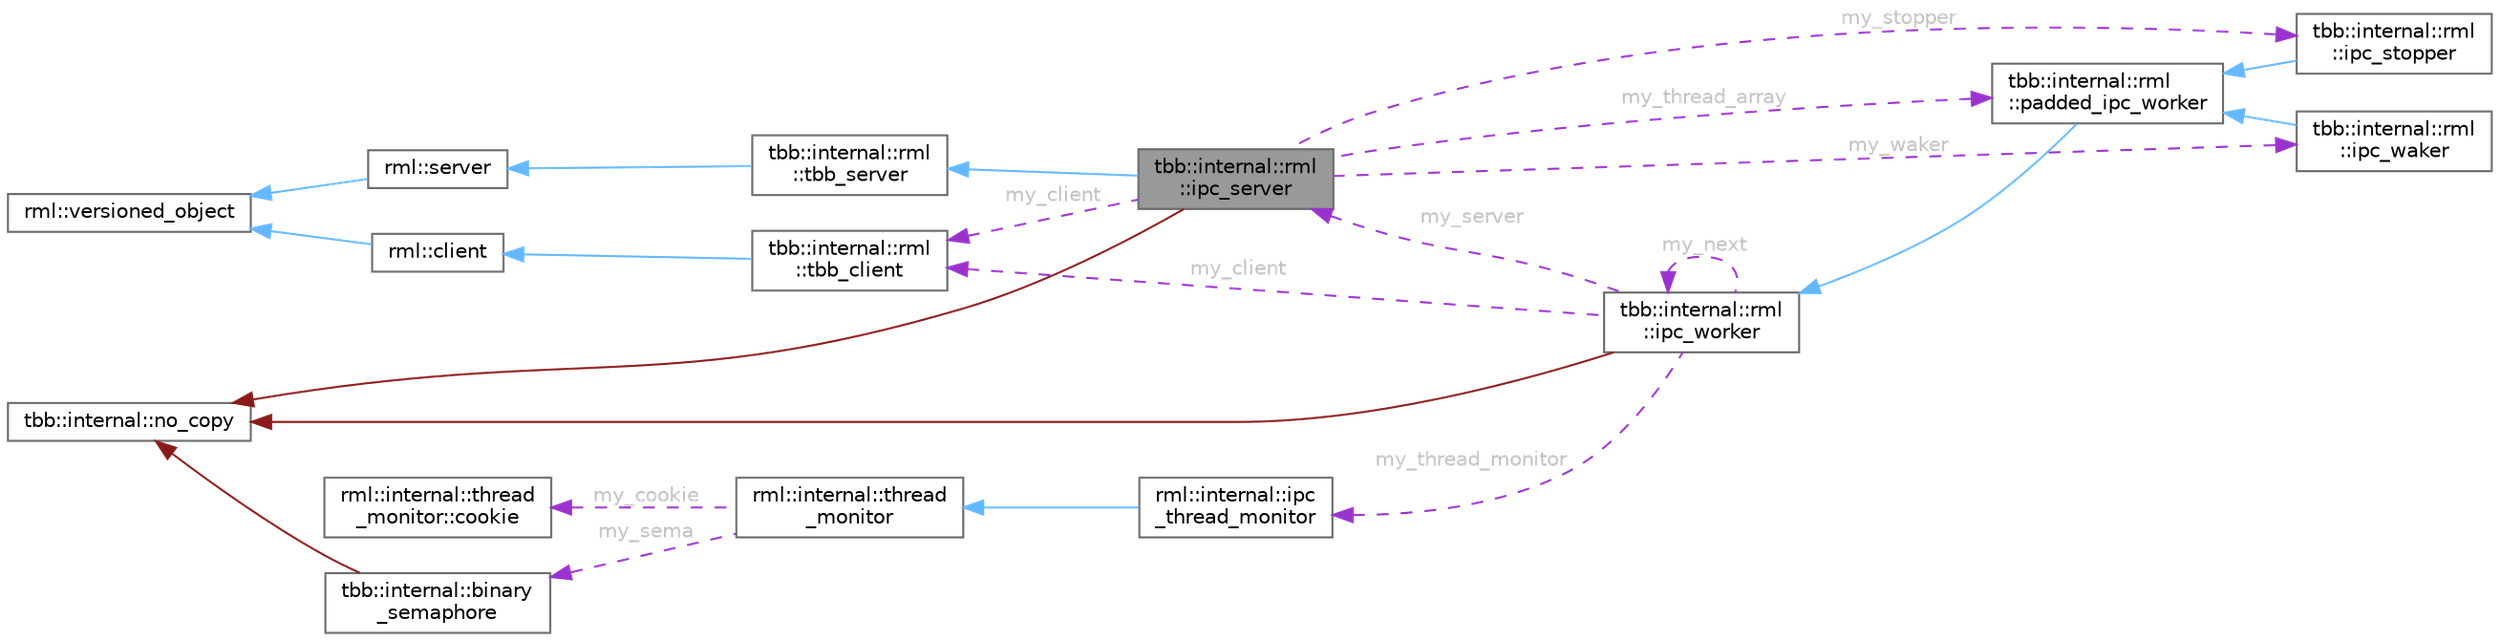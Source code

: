 digraph "tbb::internal::rml::ipc_server"
{
 // LATEX_PDF_SIZE
  bgcolor="transparent";
  edge [fontname=Helvetica,fontsize=10,labelfontname=Helvetica,labelfontsize=10];
  node [fontname=Helvetica,fontsize=10,shape=box,height=0.2,width=0.4];
  rankdir="LR";
  Node1 [id="Node000001",label="tbb::internal::rml\l::ipc_server",height=0.2,width=0.4,color="gray40", fillcolor="grey60", style="filled", fontcolor="black",tooltip=" "];
  Node2 -> Node1 [id="edge23_Node000001_Node000002",dir="back",color="steelblue1",style="solid",tooltip=" "];
  Node2 [id="Node000002",label="tbb::internal::rml\l::tbb_server",height=0.2,width=0.4,color="gray40", fillcolor="white", style="filled",URL="$classtbb_1_1internal_1_1rml_1_1tbb__server.html",tooltip="Represents a set of TBB worker threads provided by the server."];
  Node3 -> Node2 [id="edge24_Node000002_Node000003",dir="back",color="steelblue1",style="solid",tooltip=" "];
  Node3 [id="Node000003",label="rml::server",height=0.2,width=0.4,color="gray40", fillcolor="white", style="filled",URL="$classrml_1_1server.html",tooltip=" "];
  Node4 -> Node3 [id="edge25_Node000003_Node000004",dir="back",color="steelblue1",style="solid",tooltip=" "];
  Node4 [id="Node000004",label="rml::versioned_object",height=0.2,width=0.4,color="gray40", fillcolor="white", style="filled",URL="$classrml_1_1versioned__object.html",tooltip=" "];
  Node5 -> Node1 [id="edge26_Node000001_Node000005",dir="back",color="firebrick4",style="solid",tooltip=" "];
  Node5 [id="Node000005",label="tbb::internal::no_copy",height=0.2,width=0.4,color="gray40", fillcolor="white", style="filled",tooltip=" "];
  Node6 -> Node1 [id="edge27_Node000001_Node000006",dir="back",color="darkorchid3",style="dashed",tooltip=" ",label=" my_client",fontcolor="grey" ];
  Node6 [id="Node000006",label="tbb::internal::rml\l::tbb_client",height=0.2,width=0.4,color="gray40", fillcolor="white", style="filled",URL="$classtbb_1_1internal_1_1rml_1_1tbb__client.html",tooltip=" "];
  Node7 -> Node6 [id="edge28_Node000006_Node000007",dir="back",color="steelblue1",style="solid",tooltip=" "];
  Node7 [id="Node000007",label="rml::client",height=0.2,width=0.4,color="gray40", fillcolor="white", style="filled",URL="$classrml_1_1client.html",tooltip="Information that client provides to server when asking for a server."];
  Node4 -> Node7 [id="edge29_Node000007_Node000004",dir="back",color="steelblue1",style="solid",tooltip=" "];
  Node8 -> Node1 [id="edge30_Node000001_Node000008",dir="back",color="darkorchid3",style="dashed",tooltip=" ",label=" my_thread_array",fontcolor="grey" ];
  Node8 [id="Node000008",label="tbb::internal::rml\l::padded_ipc_worker",height=0.2,width=0.4,color="gray40", fillcolor="white", style="filled",URL="$classtbb_1_1internal_1_1rml_1_1padded__ipc__worker.html",tooltip=" "];
  Node9 -> Node8 [id="edge31_Node000008_Node000009",dir="back",color="steelblue1",style="solid",tooltip=" "];
  Node9 [id="Node000009",label="tbb::internal::rml\l::ipc_worker",height=0.2,width=0.4,color="gray40", fillcolor="white", style="filled",URL="$classtbb_1_1internal_1_1rml_1_1ipc__worker.html",tooltip=" "];
  Node5 -> Node9 [id="edge32_Node000009_Node000005",dir="back",color="firebrick4",style="solid",tooltip=" "];
  Node1 -> Node9 [id="edge33_Node000009_Node000001",dir="back",color="darkorchid3",style="dashed",tooltip=" ",label=" my_server",fontcolor="grey" ];
  Node6 -> Node9 [id="edge34_Node000009_Node000006",dir="back",color="darkorchid3",style="dashed",tooltip=" ",label=" my_client",fontcolor="grey" ];
  Node10 -> Node9 [id="edge35_Node000009_Node000010",dir="back",color="darkorchid3",style="dashed",tooltip=" ",label=" my_thread_monitor",fontcolor="grey" ];
  Node10 [id="Node000010",label="rml::internal::ipc\l_thread_monitor",height=0.2,width=0.4,color="gray40", fillcolor="white", style="filled",URL="$classrml_1_1internal_1_1ipc__thread__monitor.html",tooltip=" "];
  Node11 -> Node10 [id="edge36_Node000010_Node000011",dir="back",color="steelblue1",style="solid",tooltip=" "];
  Node11 [id="Node000011",label="rml::internal::thread\l_monitor",height=0.2,width=0.4,color="gray40", fillcolor="white", style="filled",URL="$classrml_1_1internal_1_1thread__monitor.html",tooltip="Monitor with limited two-phase commit form of wait."];
  Node12 -> Node11 [id="edge37_Node000011_Node000012",dir="back",color="darkorchid3",style="dashed",tooltip=" ",label=" my_cookie",fontcolor="grey" ];
  Node12 [id="Node000012",label="rml::internal::thread\l_monitor::cookie",height=0.2,width=0.4,color="gray40", fillcolor="white", style="filled",URL="$classrml_1_1internal_1_1thread__monitor_1_1cookie.html",tooltip=" "];
  Node13 -> Node11 [id="edge38_Node000011_Node000013",dir="back",color="darkorchid3",style="dashed",tooltip=" ",label=" my_sema",fontcolor="grey" ];
  Node13 [id="Node000013",label="tbb::internal::binary\l_semaphore",height=0.2,width=0.4,color="gray40", fillcolor="white", style="filled",URL="$classtbb_1_1internal_1_1binary__semaphore.html",tooltip="binary_semaphore for concurrent monitor"];
  Node5 -> Node13 [id="edge39_Node000013_Node000005",dir="back",color="firebrick4",style="solid",tooltip=" "];
  Node9 -> Node9 [id="edge40_Node000009_Node000009",dir="back",color="darkorchid3",style="dashed",tooltip=" ",label=" my_next",fontcolor="grey" ];
  Node14 -> Node1 [id="edge41_Node000001_Node000014",dir="back",color="darkorchid3",style="dashed",tooltip=" ",label=" my_waker",fontcolor="grey" ];
  Node14 [id="Node000014",label="tbb::internal::rml\l::ipc_waker",height=0.2,width=0.4,color="gray40", fillcolor="white", style="filled",URL="$classtbb_1_1internal_1_1rml_1_1ipc__waker.html",tooltip=" "];
  Node8 -> Node14 [id="edge42_Node000014_Node000008",dir="back",color="steelblue1",style="solid",tooltip=" "];
  Node15 -> Node1 [id="edge43_Node000001_Node000015",dir="back",color="darkorchid3",style="dashed",tooltip=" ",label=" my_stopper",fontcolor="grey" ];
  Node15 [id="Node000015",label="tbb::internal::rml\l::ipc_stopper",height=0.2,width=0.4,color="gray40", fillcolor="white", style="filled",URL="$classtbb_1_1internal_1_1rml_1_1ipc__stopper.html",tooltip=" "];
  Node8 -> Node15 [id="edge44_Node000015_Node000008",dir="back",color="steelblue1",style="solid",tooltip=" "];
}
